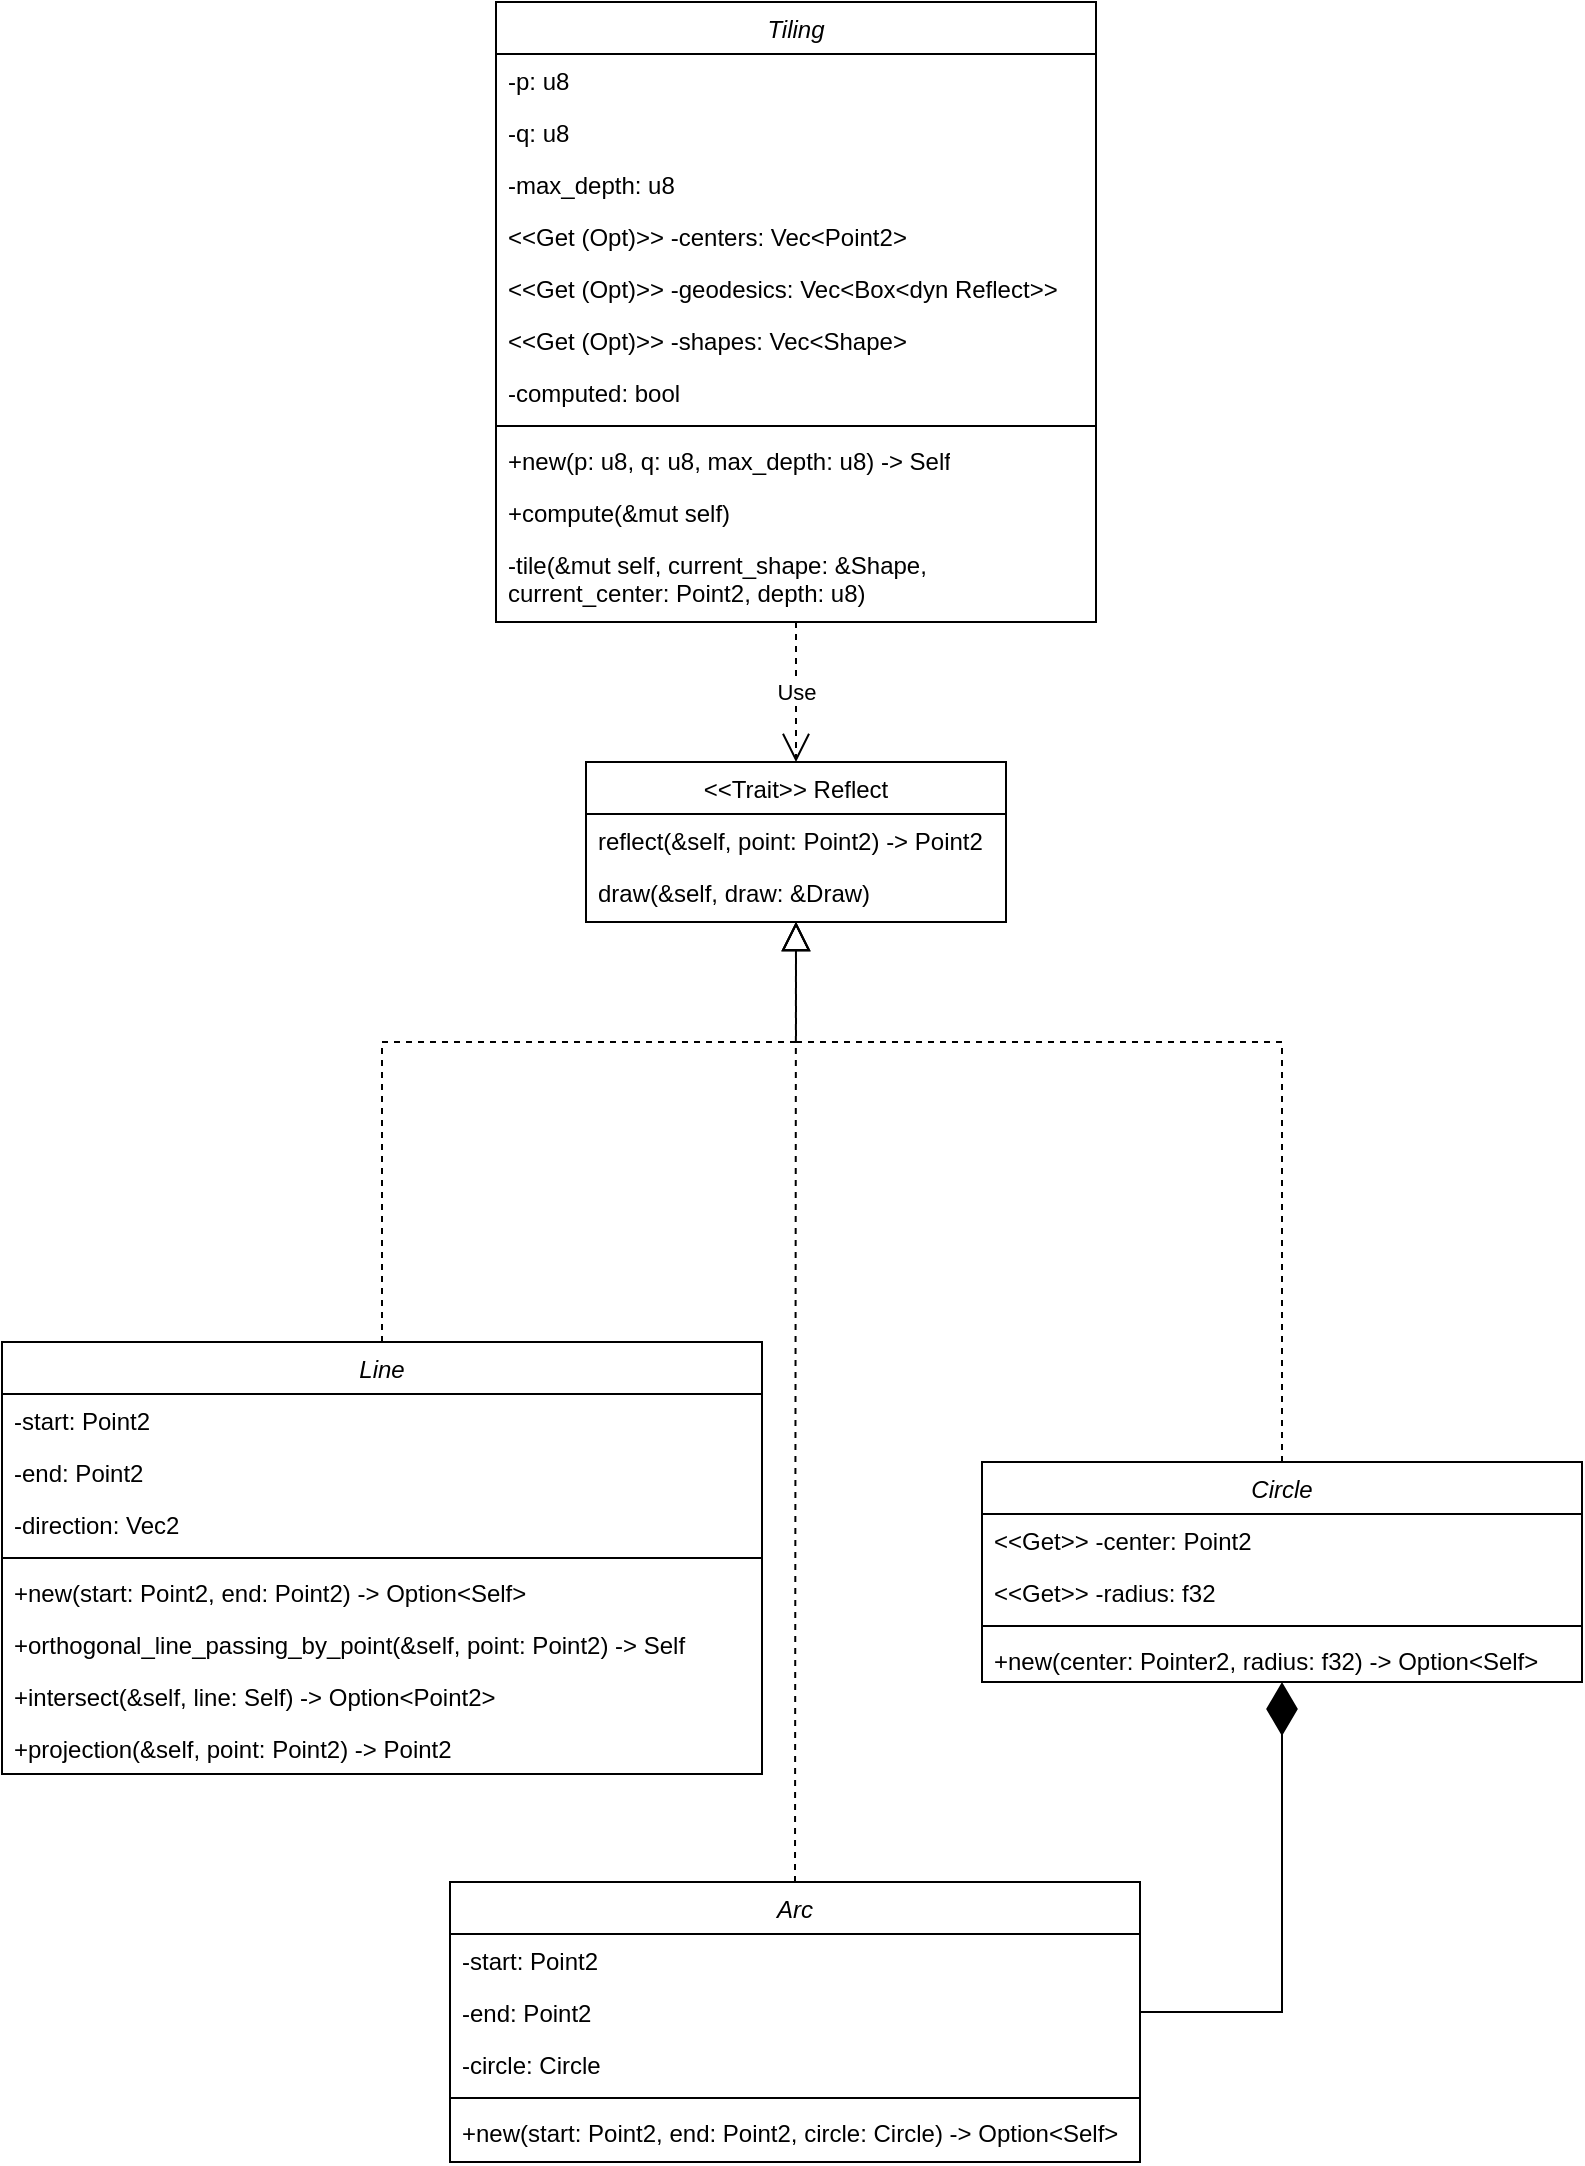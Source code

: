<mxfile version="21.8.1" type="device">
  <diagram id="C5RBs43oDa-KdzZeNtuy" name="Page-1">
    <mxGraphModel dx="1694" dy="584" grid="1" gridSize="10" guides="1" tooltips="1" connect="1" arrows="1" fold="1" page="1" pageScale="1" pageWidth="827" pageHeight="1169" math="0" shadow="0">
      <root>
        <mxCell id="WIyWlLk6GJQsqaUBKTNV-0" />
        <mxCell id="WIyWlLk6GJQsqaUBKTNV-1" parent="WIyWlLk6GJQsqaUBKTNV-0" />
        <mxCell id="zkfFHV4jXpPFQw0GAbJ--17" value="&lt;&lt;Trait&gt;&gt; Reflect" style="swimlane;fontStyle=0;align=center;verticalAlign=top;childLayout=stackLayout;horizontal=1;startSize=26;horizontalStack=0;resizeParent=1;resizeLast=0;collapsible=1;marginBottom=0;rounded=0;shadow=0;strokeWidth=1;" parent="WIyWlLk6GJQsqaUBKTNV-1" vertex="1">
          <mxGeometry x="-518" y="420" width="210" height="80" as="geometry">
            <mxRectangle x="550" y="140" width="160" height="26" as="alternateBounds" />
          </mxGeometry>
        </mxCell>
        <mxCell id="zkfFHV4jXpPFQw0GAbJ--18" value="reflect(&amp;self, point: Point2) -&gt; Point2" style="text;align=left;verticalAlign=top;spacingLeft=4;spacingRight=4;overflow=hidden;rotatable=0;points=[[0,0.5],[1,0.5]];portConstraint=eastwest;" parent="zkfFHV4jXpPFQw0GAbJ--17" vertex="1">
          <mxGeometry y="26" width="210" height="26" as="geometry" />
        </mxCell>
        <mxCell id="zkfFHV4jXpPFQw0GAbJ--19" value="draw(&amp;self, draw: &amp;Draw)" style="text;align=left;verticalAlign=top;spacingLeft=4;spacingRight=4;overflow=hidden;rotatable=0;points=[[0,0.5],[1,0.5]];portConstraint=eastwest;rounded=0;shadow=0;html=0;" parent="zkfFHV4jXpPFQw0GAbJ--17" vertex="1">
          <mxGeometry y="52" width="210" height="26" as="geometry" />
        </mxCell>
        <mxCell id="FeKAGN_1pfS-hd-1YBSc-0" value="Circle" style="swimlane;fontStyle=2;align=center;verticalAlign=top;childLayout=stackLayout;horizontal=1;startSize=26;horizontalStack=0;resizeParent=1;resizeLast=0;collapsible=1;marginBottom=0;rounded=0;shadow=0;strokeWidth=1;" vertex="1" parent="WIyWlLk6GJQsqaUBKTNV-1">
          <mxGeometry x="-320" y="770" width="300" height="110" as="geometry">
            <mxRectangle x="490" y="180" width="160" height="26" as="alternateBounds" />
          </mxGeometry>
        </mxCell>
        <mxCell id="FeKAGN_1pfS-hd-1YBSc-1" value="&lt;&lt;Get&gt;&gt; -center: Point2" style="text;align=left;verticalAlign=top;spacingLeft=4;spacingRight=4;overflow=hidden;rotatable=0;points=[[0,0.5],[1,0.5]];portConstraint=eastwest;" vertex="1" parent="FeKAGN_1pfS-hd-1YBSc-0">
          <mxGeometry y="26" width="300" height="26" as="geometry" />
        </mxCell>
        <mxCell id="FeKAGN_1pfS-hd-1YBSc-2" value="&lt;&lt;Get&gt;&gt; -radius: f32" style="text;align=left;verticalAlign=top;spacingLeft=4;spacingRight=4;overflow=hidden;rotatable=0;points=[[0,0.5],[1,0.5]];portConstraint=eastwest;rounded=0;shadow=0;html=0;" vertex="1" parent="FeKAGN_1pfS-hd-1YBSc-0">
          <mxGeometry y="52" width="300" height="26" as="geometry" />
        </mxCell>
        <mxCell id="FeKAGN_1pfS-hd-1YBSc-4" value="" style="line;html=1;strokeWidth=1;align=left;verticalAlign=middle;spacingTop=-1;spacingLeft=3;spacingRight=3;rotatable=0;labelPosition=right;points=[];portConstraint=eastwest;" vertex="1" parent="FeKAGN_1pfS-hd-1YBSc-0">
          <mxGeometry y="78" width="300" height="8" as="geometry" />
        </mxCell>
        <mxCell id="FeKAGN_1pfS-hd-1YBSc-5" value="+new(center: Pointer2, radius: f32) -&gt; Option&lt;Self&gt;&#xa;" style="text;align=left;verticalAlign=top;spacingLeft=4;spacingRight=4;overflow=hidden;rotatable=0;points=[[0,0.5],[1,0.5]];portConstraint=eastwest;" vertex="1" parent="FeKAGN_1pfS-hd-1YBSc-0">
          <mxGeometry y="86" width="300" height="24" as="geometry" />
        </mxCell>
        <mxCell id="FeKAGN_1pfS-hd-1YBSc-6" value="Line" style="swimlane;fontStyle=2;align=center;verticalAlign=top;childLayout=stackLayout;horizontal=1;startSize=26;horizontalStack=0;resizeParent=1;resizeLast=0;collapsible=1;marginBottom=0;rounded=0;shadow=0;strokeWidth=1;" vertex="1" parent="WIyWlLk6GJQsqaUBKTNV-1">
          <mxGeometry x="-810" y="710" width="380" height="216" as="geometry">
            <mxRectangle x="540" y="430" width="160" height="26" as="alternateBounds" />
          </mxGeometry>
        </mxCell>
        <mxCell id="FeKAGN_1pfS-hd-1YBSc-7" value="-start: Point2" style="text;align=left;verticalAlign=top;spacingLeft=4;spacingRight=4;overflow=hidden;rotatable=0;points=[[0,0.5],[1,0.5]];portConstraint=eastwest;" vertex="1" parent="FeKAGN_1pfS-hd-1YBSc-6">
          <mxGeometry y="26" width="380" height="26" as="geometry" />
        </mxCell>
        <mxCell id="FeKAGN_1pfS-hd-1YBSc-8" value="-end: Point2" style="text;align=left;verticalAlign=top;spacingLeft=4;spacingRight=4;overflow=hidden;rotatable=0;points=[[0,0.5],[1,0.5]];portConstraint=eastwest;rounded=0;shadow=0;html=0;" vertex="1" parent="FeKAGN_1pfS-hd-1YBSc-6">
          <mxGeometry y="52" width="380" height="26" as="geometry" />
        </mxCell>
        <mxCell id="FeKAGN_1pfS-hd-1YBSc-11" value="-direction: Vec2" style="text;align=left;verticalAlign=top;spacingLeft=4;spacingRight=4;overflow=hidden;rotatable=0;points=[[0,0.5],[1,0.5]];portConstraint=eastwest;rounded=0;shadow=0;html=0;" vertex="1" parent="FeKAGN_1pfS-hd-1YBSc-6">
          <mxGeometry y="78" width="380" height="26" as="geometry" />
        </mxCell>
        <mxCell id="FeKAGN_1pfS-hd-1YBSc-9" value="" style="line;html=1;strokeWidth=1;align=left;verticalAlign=middle;spacingTop=-1;spacingLeft=3;spacingRight=3;rotatable=0;labelPosition=right;points=[];portConstraint=eastwest;" vertex="1" parent="FeKAGN_1pfS-hd-1YBSc-6">
          <mxGeometry y="104" width="380" height="8" as="geometry" />
        </mxCell>
        <mxCell id="FeKAGN_1pfS-hd-1YBSc-10" value="+new(start: Point2, end: Point2) -&gt; Option&lt;Self&gt;" style="text;align=left;verticalAlign=top;spacingLeft=4;spacingRight=4;overflow=hidden;rotatable=0;points=[[0,0.5],[1,0.5]];portConstraint=eastwest;" vertex="1" parent="FeKAGN_1pfS-hd-1YBSc-6">
          <mxGeometry y="112" width="380" height="26" as="geometry" />
        </mxCell>
        <mxCell id="FeKAGN_1pfS-hd-1YBSc-12" value="+orthogonal_line_passing_by_point(&amp;self, point: Point2) -&gt; Self" style="text;align=left;verticalAlign=top;spacingLeft=4;spacingRight=4;overflow=hidden;rotatable=0;points=[[0,0.5],[1,0.5]];portConstraint=eastwest;" vertex="1" parent="FeKAGN_1pfS-hd-1YBSc-6">
          <mxGeometry y="138" width="380" height="26" as="geometry" />
        </mxCell>
        <mxCell id="FeKAGN_1pfS-hd-1YBSc-13" value="+intersect(&amp;self, line: Self) -&gt; Option&lt;Point2&gt;" style="text;align=left;verticalAlign=top;spacingLeft=4;spacingRight=4;overflow=hidden;rotatable=0;points=[[0,0.5],[1,0.5]];portConstraint=eastwest;" vertex="1" parent="FeKAGN_1pfS-hd-1YBSc-6">
          <mxGeometry y="164" width="380" height="26" as="geometry" />
        </mxCell>
        <mxCell id="FeKAGN_1pfS-hd-1YBSc-14" value="+projection(&amp;self, point: Point2) -&gt; Point2" style="text;align=left;verticalAlign=top;spacingLeft=4;spacingRight=4;overflow=hidden;rotatable=0;points=[[0,0.5],[1,0.5]];portConstraint=eastwest;" vertex="1" parent="FeKAGN_1pfS-hd-1YBSc-6">
          <mxGeometry y="190" width="380" height="26" as="geometry" />
        </mxCell>
        <mxCell id="FeKAGN_1pfS-hd-1YBSc-15" value="Arc" style="swimlane;fontStyle=2;align=center;verticalAlign=top;childLayout=stackLayout;horizontal=1;startSize=26;horizontalStack=0;resizeParent=1;resizeLast=0;collapsible=1;marginBottom=0;rounded=0;shadow=0;strokeWidth=1;" vertex="1" parent="WIyWlLk6GJQsqaUBKTNV-1">
          <mxGeometry x="-586" y="980" width="345" height="140" as="geometry">
            <mxRectangle x="540" y="430" width="160" height="26" as="alternateBounds" />
          </mxGeometry>
        </mxCell>
        <mxCell id="FeKAGN_1pfS-hd-1YBSc-24" value="-start: Point2" style="text;align=left;verticalAlign=top;spacingLeft=4;spacingRight=4;overflow=hidden;rotatable=0;points=[[0,0.5],[1,0.5]];portConstraint=eastwest;" vertex="1" parent="FeKAGN_1pfS-hd-1YBSc-15">
          <mxGeometry y="26" width="345" height="26" as="geometry" />
        </mxCell>
        <mxCell id="FeKAGN_1pfS-hd-1YBSc-25" value="-end: Point2" style="text;align=left;verticalAlign=top;spacingLeft=4;spacingRight=4;overflow=hidden;rotatable=0;points=[[0,0.5],[1,0.5]];portConstraint=eastwest;rounded=0;shadow=0;html=0;" vertex="1" parent="FeKAGN_1pfS-hd-1YBSc-15">
          <mxGeometry y="52" width="345" height="26" as="geometry" />
        </mxCell>
        <mxCell id="FeKAGN_1pfS-hd-1YBSc-21" value="-circle: Circle" style="text;align=left;verticalAlign=top;spacingLeft=4;spacingRight=4;overflow=hidden;rotatable=0;points=[[0,0.5],[1,0.5]];portConstraint=eastwest;" vertex="1" parent="FeKAGN_1pfS-hd-1YBSc-15">
          <mxGeometry y="78" width="345" height="26" as="geometry" />
        </mxCell>
        <mxCell id="FeKAGN_1pfS-hd-1YBSc-18" value="" style="line;html=1;strokeWidth=1;align=left;verticalAlign=middle;spacingTop=-1;spacingLeft=3;spacingRight=3;rotatable=0;labelPosition=right;points=[];portConstraint=eastwest;" vertex="1" parent="FeKAGN_1pfS-hd-1YBSc-15">
          <mxGeometry y="104" width="345" height="8" as="geometry" />
        </mxCell>
        <mxCell id="FeKAGN_1pfS-hd-1YBSc-19" value="+new(start: Point2, end: Point2, circle: Circle) -&gt; Option&lt;Self&gt;" style="text;align=left;verticalAlign=top;spacingLeft=4;spacingRight=4;overflow=hidden;rotatable=0;points=[[0,0.5],[1,0.5]];portConstraint=eastwest;" vertex="1" parent="FeKAGN_1pfS-hd-1YBSc-15">
          <mxGeometry y="112" width="345" height="26" as="geometry" />
        </mxCell>
        <mxCell id="FeKAGN_1pfS-hd-1YBSc-27" value="" style="endArrow=diamondThin;endFill=1;endSize=24;html=1;rounded=0;exitX=1;exitY=0.5;exitDx=0;exitDy=0;entryX=0.5;entryY=1;entryDx=0;entryDy=0;" edge="1" parent="WIyWlLk6GJQsqaUBKTNV-1" source="FeKAGN_1pfS-hd-1YBSc-25" target="FeKAGN_1pfS-hd-1YBSc-0">
          <mxGeometry width="160" relative="1" as="geometry">
            <mxPoint x="520" y="750" as="sourcePoint" />
            <mxPoint x="-190" y="900" as="targetPoint" />
            <Array as="points">
              <mxPoint x="-170" y="1045" />
            </Array>
          </mxGeometry>
        </mxCell>
        <mxCell id="FeKAGN_1pfS-hd-1YBSc-28" value="" style="endArrow=block;dashed=1;endFill=0;endSize=12;html=1;rounded=0;exitX=0.5;exitY=0;exitDx=0;exitDy=0;entryX=0.5;entryY=1;entryDx=0;entryDy=0;" edge="1" parent="WIyWlLk6GJQsqaUBKTNV-1" source="FeKAGN_1pfS-hd-1YBSc-6" target="zkfFHV4jXpPFQw0GAbJ--17">
          <mxGeometry width="160" relative="1" as="geometry">
            <mxPoint x="40" y="850" as="sourcePoint" />
            <mxPoint x="200" y="850" as="targetPoint" />
            <Array as="points">
              <mxPoint x="-620" y="560" />
              <mxPoint x="-413" y="560" />
            </Array>
          </mxGeometry>
        </mxCell>
        <mxCell id="FeKAGN_1pfS-hd-1YBSc-29" value="" style="endArrow=block;dashed=1;endFill=0;endSize=12;html=1;rounded=0;exitX=0.5;exitY=0;exitDx=0;exitDy=0;" edge="1" parent="WIyWlLk6GJQsqaUBKTNV-1" source="FeKAGN_1pfS-hd-1YBSc-15">
          <mxGeometry width="160" relative="1" as="geometry">
            <mxPoint x="30" y="720" as="sourcePoint" />
            <mxPoint x="-413" y="500" as="targetPoint" />
          </mxGeometry>
        </mxCell>
        <mxCell id="FeKAGN_1pfS-hd-1YBSc-32" value="&lt;span style=&quot;font-weight: normal;&quot;&gt;&lt;i&gt;Tiling&lt;/i&gt;&lt;/span&gt;" style="swimlane;fontStyle=1;align=center;verticalAlign=top;childLayout=stackLayout;horizontal=1;startSize=26;horizontalStack=0;resizeParent=1;resizeParentMax=0;resizeLast=0;collapsible=1;marginBottom=0;whiteSpace=wrap;html=1;" vertex="1" parent="WIyWlLk6GJQsqaUBKTNV-1">
          <mxGeometry x="-563" y="40" width="300" height="310" as="geometry" />
        </mxCell>
        <mxCell id="FeKAGN_1pfS-hd-1YBSc-33" value="-p: u8" style="text;strokeColor=none;fillColor=none;align=left;verticalAlign=top;spacingLeft=4;spacingRight=4;overflow=hidden;rotatable=0;points=[[0,0.5],[1,0.5]];portConstraint=eastwest;whiteSpace=wrap;html=1;" vertex="1" parent="FeKAGN_1pfS-hd-1YBSc-32">
          <mxGeometry y="26" width="300" height="26" as="geometry" />
        </mxCell>
        <mxCell id="FeKAGN_1pfS-hd-1YBSc-36" value="-q: u8" style="text;strokeColor=none;fillColor=none;align=left;verticalAlign=top;spacingLeft=4;spacingRight=4;overflow=hidden;rotatable=0;points=[[0,0.5],[1,0.5]];portConstraint=eastwest;whiteSpace=wrap;html=1;" vertex="1" parent="FeKAGN_1pfS-hd-1YBSc-32">
          <mxGeometry y="52" width="300" height="26" as="geometry" />
        </mxCell>
        <mxCell id="FeKAGN_1pfS-hd-1YBSc-37" value="-max_depth: u8" style="text;strokeColor=none;fillColor=none;align=left;verticalAlign=top;spacingLeft=4;spacingRight=4;overflow=hidden;rotatable=0;points=[[0,0.5],[1,0.5]];portConstraint=eastwest;whiteSpace=wrap;html=1;" vertex="1" parent="FeKAGN_1pfS-hd-1YBSc-32">
          <mxGeometry y="78" width="300" height="26" as="geometry" />
        </mxCell>
        <mxCell id="FeKAGN_1pfS-hd-1YBSc-38" value="&amp;lt;&amp;lt;Get (Opt)&amp;gt;&amp;gt; -centers: Vec&amp;lt;Point2&amp;gt;" style="text;strokeColor=none;fillColor=none;align=left;verticalAlign=top;spacingLeft=4;spacingRight=4;overflow=hidden;rotatable=0;points=[[0,0.5],[1,0.5]];portConstraint=eastwest;whiteSpace=wrap;html=1;" vertex="1" parent="FeKAGN_1pfS-hd-1YBSc-32">
          <mxGeometry y="104" width="300" height="26" as="geometry" />
        </mxCell>
        <mxCell id="FeKAGN_1pfS-hd-1YBSc-39" value="&amp;lt;&amp;lt;Get (Opt)&amp;gt;&amp;gt; -geodesics: Vec&amp;lt;Box&amp;lt;dyn Reflect&amp;gt;&amp;gt;" style="text;strokeColor=none;fillColor=none;align=left;verticalAlign=top;spacingLeft=4;spacingRight=4;overflow=hidden;rotatable=0;points=[[0,0.5],[1,0.5]];portConstraint=eastwest;whiteSpace=wrap;html=1;" vertex="1" parent="FeKAGN_1pfS-hd-1YBSc-32">
          <mxGeometry y="130" width="300" height="26" as="geometry" />
        </mxCell>
        <mxCell id="FeKAGN_1pfS-hd-1YBSc-40" value="&amp;lt;&amp;lt;Get (Opt)&amp;gt;&amp;gt; -shapes: Vec&amp;lt;Shape&amp;gt;" style="text;strokeColor=none;fillColor=none;align=left;verticalAlign=top;spacingLeft=4;spacingRight=4;overflow=hidden;rotatable=0;points=[[0,0.5],[1,0.5]];portConstraint=eastwest;whiteSpace=wrap;html=1;" vertex="1" parent="FeKAGN_1pfS-hd-1YBSc-32">
          <mxGeometry y="156" width="300" height="26" as="geometry" />
        </mxCell>
        <mxCell id="FeKAGN_1pfS-hd-1YBSc-42" value="-computed: bool" style="text;strokeColor=none;fillColor=none;align=left;verticalAlign=top;spacingLeft=4;spacingRight=4;overflow=hidden;rotatable=0;points=[[0,0.5],[1,0.5]];portConstraint=eastwest;whiteSpace=wrap;html=1;" vertex="1" parent="FeKAGN_1pfS-hd-1YBSc-32">
          <mxGeometry y="182" width="300" height="26" as="geometry" />
        </mxCell>
        <mxCell id="FeKAGN_1pfS-hd-1YBSc-34" value="" style="line;strokeWidth=1;fillColor=none;align=left;verticalAlign=middle;spacingTop=-1;spacingLeft=3;spacingRight=3;rotatable=0;labelPosition=right;points=[];portConstraint=eastwest;strokeColor=inherit;" vertex="1" parent="FeKAGN_1pfS-hd-1YBSc-32">
          <mxGeometry y="208" width="300" height="8" as="geometry" />
        </mxCell>
        <mxCell id="FeKAGN_1pfS-hd-1YBSc-35" value="+new(p: u8, q: u8, max_depth: u8) -&amp;gt; Self" style="text;strokeColor=none;fillColor=none;align=left;verticalAlign=top;spacingLeft=4;spacingRight=4;overflow=hidden;rotatable=0;points=[[0,0.5],[1,0.5]];portConstraint=eastwest;whiteSpace=wrap;html=1;" vertex="1" parent="FeKAGN_1pfS-hd-1YBSc-32">
          <mxGeometry y="216" width="300" height="26" as="geometry" />
        </mxCell>
        <mxCell id="FeKAGN_1pfS-hd-1YBSc-43" value="+compute(&amp;amp;mut self)" style="text;strokeColor=none;fillColor=none;align=left;verticalAlign=top;spacingLeft=4;spacingRight=4;overflow=hidden;rotatable=0;points=[[0,0.5],[1,0.5]];portConstraint=eastwest;whiteSpace=wrap;html=1;" vertex="1" parent="FeKAGN_1pfS-hd-1YBSc-32">
          <mxGeometry y="242" width="300" height="26" as="geometry" />
        </mxCell>
        <mxCell id="FeKAGN_1pfS-hd-1YBSc-44" value="-tile(&amp;amp;mut self, current_shape: &amp;amp;Shape, current_center: Point2, depth: u8)" style="text;strokeColor=none;fillColor=none;align=left;verticalAlign=top;spacingLeft=4;spacingRight=4;overflow=hidden;rotatable=0;points=[[0,0.5],[1,0.5]];portConstraint=eastwest;whiteSpace=wrap;html=1;" vertex="1" parent="FeKAGN_1pfS-hd-1YBSc-32">
          <mxGeometry y="268" width="300" height="42" as="geometry" />
        </mxCell>
        <mxCell id="FeKAGN_1pfS-hd-1YBSc-46" value="Use" style="endArrow=open;endSize=12;dashed=1;html=1;rounded=0;entryX=0.5;entryY=0;entryDx=0;entryDy=0;exitX=0.5;exitY=1;exitDx=0;exitDy=0;" edge="1" parent="WIyWlLk6GJQsqaUBKTNV-1" source="FeKAGN_1pfS-hd-1YBSc-32" target="zkfFHV4jXpPFQw0GAbJ--17">
          <mxGeometry width="160" relative="1" as="geometry">
            <mxPoint x="-10" y="360" as="sourcePoint" />
            <mxPoint x="140" y="410" as="targetPoint" />
          </mxGeometry>
        </mxCell>
        <mxCell id="FeKAGN_1pfS-hd-1YBSc-53" value="" style="endArrow=block;dashed=1;endFill=0;endSize=12;html=1;rounded=0;exitX=0.5;exitY=0;exitDx=0;exitDy=0;entryX=0.5;entryY=1;entryDx=0;entryDy=0;" edge="1" parent="WIyWlLk6GJQsqaUBKTNV-1" source="FeKAGN_1pfS-hd-1YBSc-0" target="zkfFHV4jXpPFQw0GAbJ--17">
          <mxGeometry width="160" relative="1" as="geometry">
            <mxPoint x="-171" y="740" as="sourcePoint" />
            <mxPoint x="-410" y="500" as="targetPoint" />
            <Array as="points">
              <mxPoint x="-170" y="560" />
              <mxPoint x="-413" y="560" />
            </Array>
          </mxGeometry>
        </mxCell>
      </root>
    </mxGraphModel>
  </diagram>
</mxfile>
